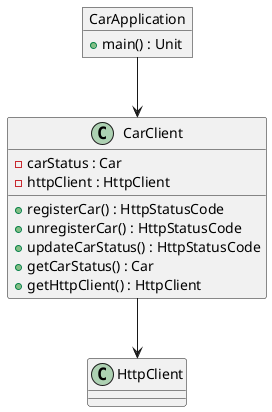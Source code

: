 @startuml
'https://plantuml.com/class-diagram

object CarApplication {
    + main() : Unit
}

class CarClient
{
+ registerCar() : HttpStatusCode
+ unregisterCar() : HttpStatusCode
+ updateCarStatus() : HttpStatusCode
+ getCarStatus() : Car
+ getHttpClient() : HttpClient
- carStatus : Car
- httpClient : HttpClient
}

class HttpClient

CarClient --> HttpClient
CarApplication --> CarClient

@enduml